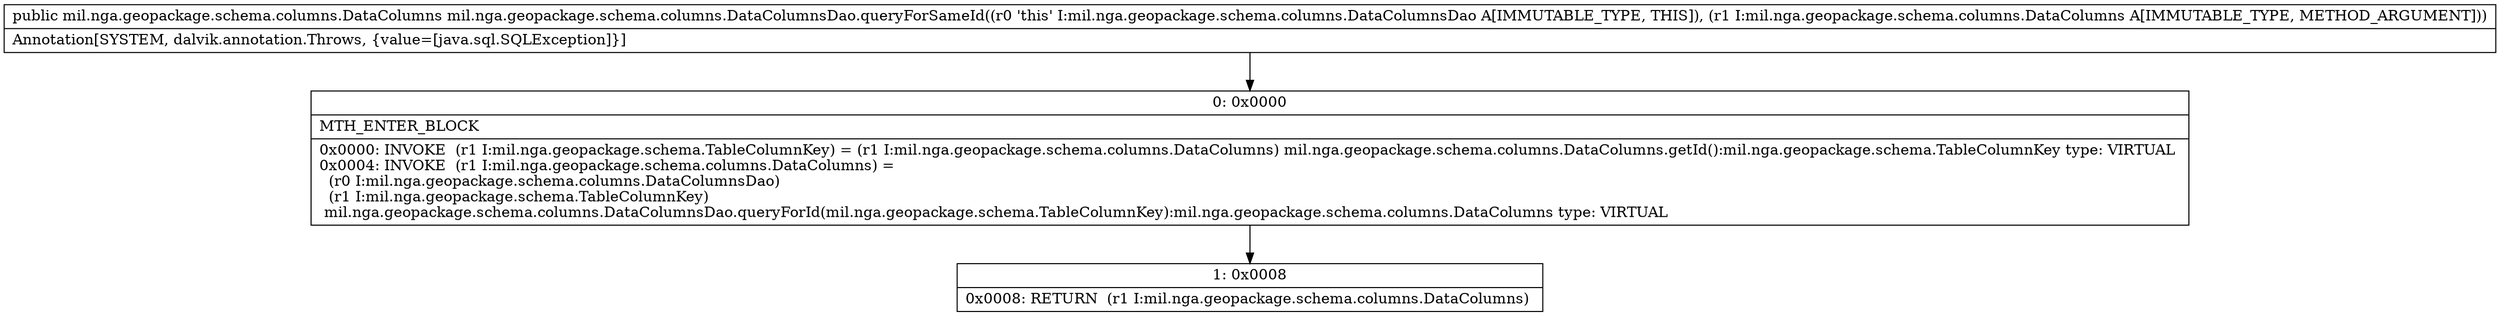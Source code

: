 digraph "CFG formil.nga.geopackage.schema.columns.DataColumnsDao.queryForSameId(Lmil\/nga\/geopackage\/schema\/columns\/DataColumns;)Lmil\/nga\/geopackage\/schema\/columns\/DataColumns;" {
Node_0 [shape=record,label="{0\:\ 0x0000|MTH_ENTER_BLOCK\l|0x0000: INVOKE  (r1 I:mil.nga.geopackage.schema.TableColumnKey) = (r1 I:mil.nga.geopackage.schema.columns.DataColumns) mil.nga.geopackage.schema.columns.DataColumns.getId():mil.nga.geopackage.schema.TableColumnKey type: VIRTUAL \l0x0004: INVOKE  (r1 I:mil.nga.geopackage.schema.columns.DataColumns) = \l  (r0 I:mil.nga.geopackage.schema.columns.DataColumnsDao)\l  (r1 I:mil.nga.geopackage.schema.TableColumnKey)\l mil.nga.geopackage.schema.columns.DataColumnsDao.queryForId(mil.nga.geopackage.schema.TableColumnKey):mil.nga.geopackage.schema.columns.DataColumns type: VIRTUAL \l}"];
Node_1 [shape=record,label="{1\:\ 0x0008|0x0008: RETURN  (r1 I:mil.nga.geopackage.schema.columns.DataColumns) \l}"];
MethodNode[shape=record,label="{public mil.nga.geopackage.schema.columns.DataColumns mil.nga.geopackage.schema.columns.DataColumnsDao.queryForSameId((r0 'this' I:mil.nga.geopackage.schema.columns.DataColumnsDao A[IMMUTABLE_TYPE, THIS]), (r1 I:mil.nga.geopackage.schema.columns.DataColumns A[IMMUTABLE_TYPE, METHOD_ARGUMENT]))  | Annotation[SYSTEM, dalvik.annotation.Throws, \{value=[java.sql.SQLException]\}]\l}"];
MethodNode -> Node_0;
Node_0 -> Node_1;
}

